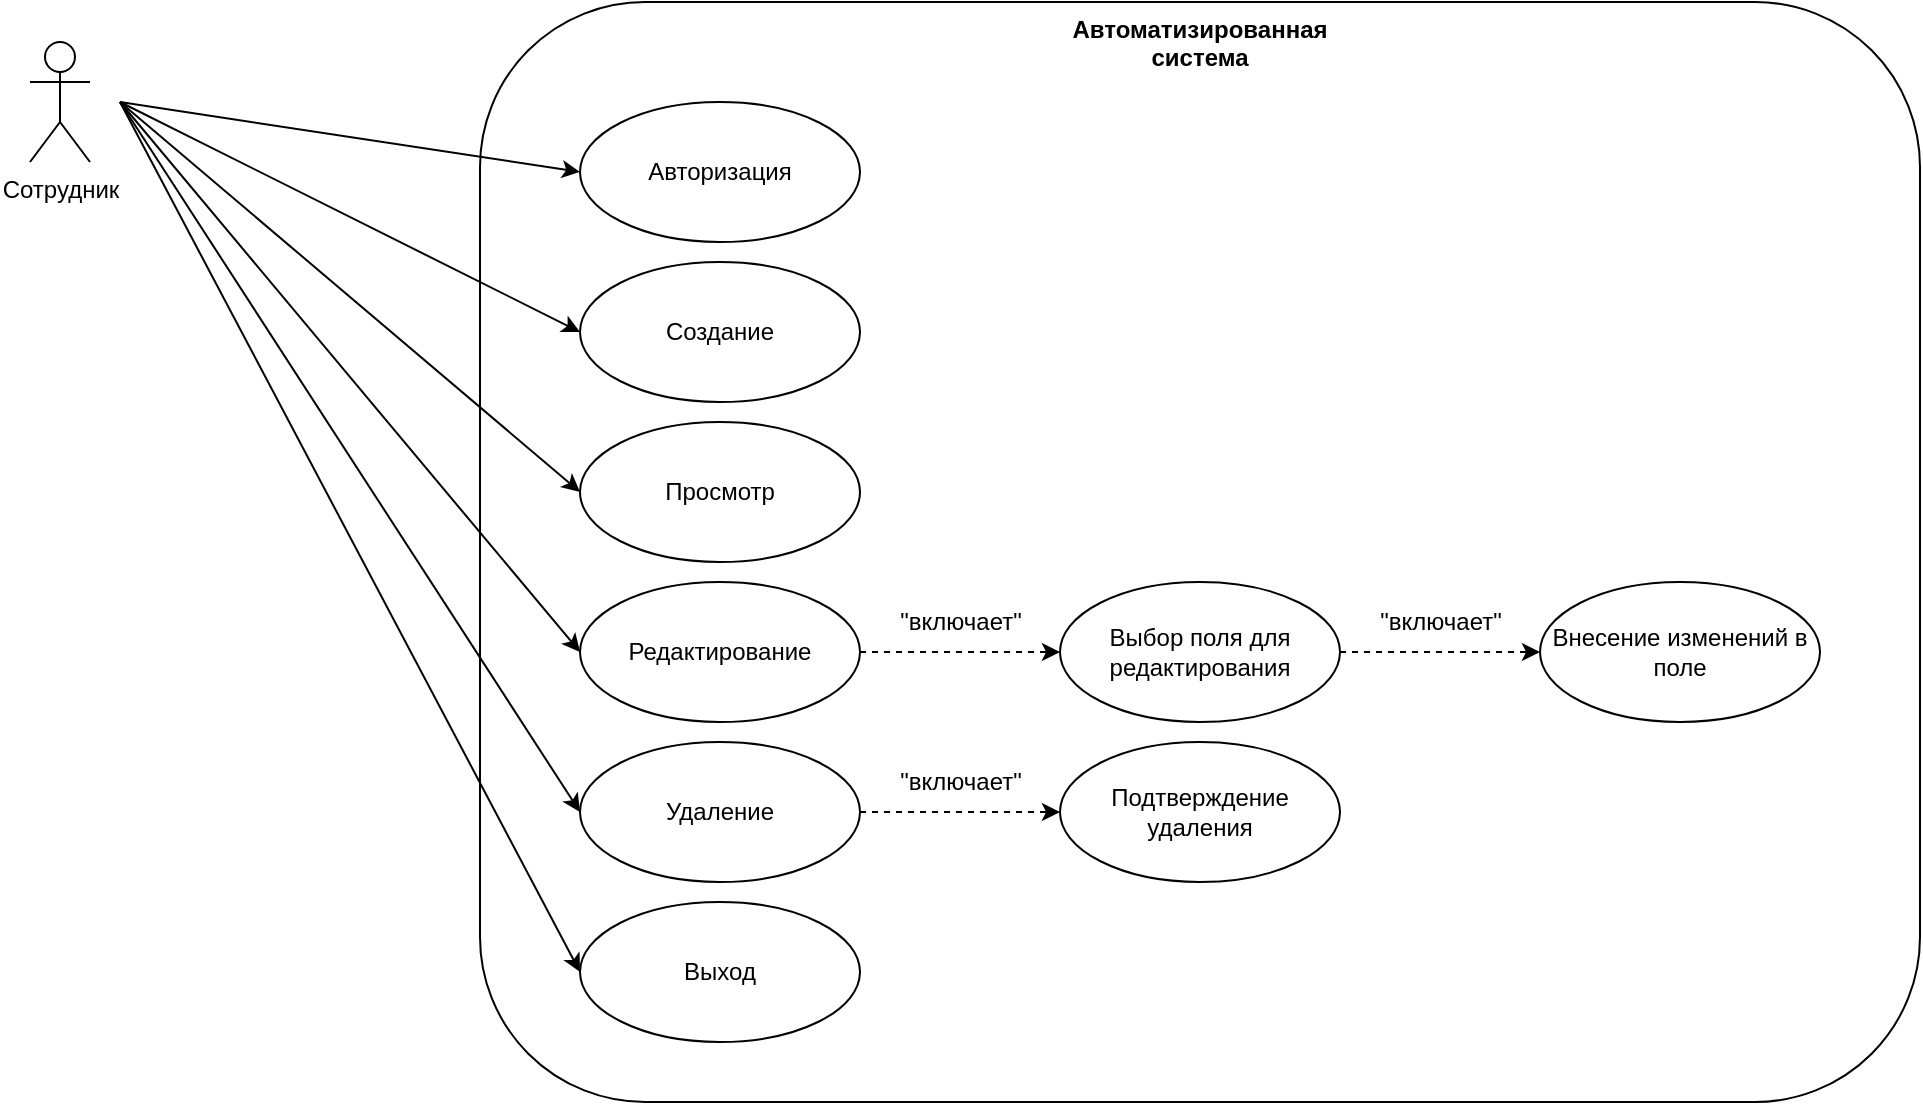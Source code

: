 <mxfile version="15.8.7" type="device"><diagram id="XdsR-3oXGaUUf0R2EBM8" name="Page-1"><mxGraphModel dx="1038" dy="649" grid="1" gridSize="10" guides="1" tooltips="1" connect="1" arrows="1" fold="1" page="1" pageScale="1" pageWidth="850" pageHeight="1100" math="0" shadow="0"><root><mxCell id="0"/><mxCell id="1" parent="0"/><mxCell id="JNfNc6hjv_6WPbaHwvkr-2" value="&lt;b&gt;Автоматизированная&lt;br&gt;система&lt;/b&gt;" style="rounded=1;whiteSpace=wrap;html=1;verticalAlign=top;" parent="1" vertex="1"><mxGeometry x="280" y="40" width="720" height="550" as="geometry"/></mxCell><mxCell id="aMyVok5DFkwJMgKD9U0Q-9" style="edgeStyle=none;rounded=0;orthogonalLoop=1;jettySize=auto;html=1;exitX=1;exitY=0.5;exitDx=0;exitDy=0;entryX=0;entryY=0.5;entryDx=0;entryDy=0;" parent="1" source="aMyVok5DFkwJMgKD9U0Q-7" target="aMyVok5DFkwJMgKD9U0Q-2" edge="1"><mxGeometry relative="1" as="geometry"/></mxCell><mxCell id="aMyVok5DFkwJMgKD9U0Q-10" style="edgeStyle=none;rounded=0;orthogonalLoop=1;jettySize=auto;html=1;exitX=1;exitY=0.5;exitDx=0;exitDy=0;entryX=0;entryY=0.5;entryDx=0;entryDy=0;" parent="1" source="aMyVok5DFkwJMgKD9U0Q-7" target="JNfNc6hjv_6WPbaHwvkr-5" edge="1"><mxGeometry relative="1" as="geometry"/></mxCell><mxCell id="aMyVok5DFkwJMgKD9U0Q-11" style="edgeStyle=none;rounded=0;orthogonalLoop=1;jettySize=auto;html=1;exitX=1;exitY=0.5;exitDx=0;exitDy=0;entryX=0;entryY=0.5;entryDx=0;entryDy=0;" parent="1" source="aMyVok5DFkwJMgKD9U0Q-7" target="JNfNc6hjv_6WPbaHwvkr-6" edge="1"><mxGeometry relative="1" as="geometry"/></mxCell><mxCell id="aMyVok5DFkwJMgKD9U0Q-12" style="edgeStyle=none;rounded=0;orthogonalLoop=1;jettySize=auto;html=1;exitX=1;exitY=0.5;exitDx=0;exitDy=0;entryX=0;entryY=0.5;entryDx=0;entryDy=0;" parent="1" source="aMyVok5DFkwJMgKD9U0Q-7" target="JNfNc6hjv_6WPbaHwvkr-7" edge="1"><mxGeometry relative="1" as="geometry"/></mxCell><mxCell id="aMyVok5DFkwJMgKD9U0Q-13" style="edgeStyle=none;rounded=0;orthogonalLoop=1;jettySize=auto;html=1;exitX=1;exitY=0.5;exitDx=0;exitDy=0;entryX=0;entryY=0.5;entryDx=0;entryDy=0;" parent="1" source="aMyVok5DFkwJMgKD9U0Q-7" target="aMyVok5DFkwJMgKD9U0Q-1" edge="1"><mxGeometry relative="1" as="geometry"/></mxCell><mxCell id="aMyVok5DFkwJMgKD9U0Q-15" style="edgeStyle=none;rounded=0;orthogonalLoop=1;jettySize=auto;html=1;exitX=1;exitY=0.5;exitDx=0;exitDy=0;entryX=0;entryY=0.5;entryDx=0;entryDy=0;" parent="1" source="aMyVok5DFkwJMgKD9U0Q-7" target="JNfNc6hjv_6WPbaHwvkr-8" edge="1"><mxGeometry relative="1" as="geometry"/></mxCell><mxCell id="aMyVok5DFkwJMgKD9U0Q-7" value="" style="rounded=0;whiteSpace=wrap;html=1;strokeColor=none;fillColor=none;" parent="1" vertex="1"><mxGeometry x="40" y="40" width="60" height="100" as="geometry"/></mxCell><mxCell id="JNfNc6hjv_6WPbaHwvkr-5" value="Создание" style="ellipse;whiteSpace=wrap;html=1;" parent="1" vertex="1"><mxGeometry x="330" y="170" width="140" height="70" as="geometry"/></mxCell><mxCell id="JNfNc6hjv_6WPbaHwvkr-6" value="Просмотр" style="ellipse;whiteSpace=wrap;html=1;" parent="1" vertex="1"><mxGeometry x="330" y="250" width="140" height="70" as="geometry"/></mxCell><mxCell id="Ry9f3snfyQuPtKphxKIg-13" style="edgeStyle=none;rounded=0;orthogonalLoop=1;jettySize=auto;html=1;exitX=1;exitY=0.5;exitDx=0;exitDy=0;entryX=0;entryY=0.5;entryDx=0;entryDy=0;dashed=1;" parent="1" source="JNfNc6hjv_6WPbaHwvkr-7" target="Ry9f3snfyQuPtKphxKIg-8" edge="1"><mxGeometry relative="1" as="geometry"/></mxCell><mxCell id="JNfNc6hjv_6WPbaHwvkr-7" value="Редактирование" style="ellipse;whiteSpace=wrap;html=1;" parent="1" vertex="1"><mxGeometry x="330" y="330" width="140" height="70" as="geometry"/></mxCell><mxCell id="JNfNc6hjv_6WPbaHwvkr-8" value="Выход" style="ellipse;whiteSpace=wrap;html=1;" parent="1" vertex="1"><mxGeometry x="330" y="490" width="140" height="70" as="geometry"/></mxCell><mxCell id="JNfNc6hjv_6WPbaHwvkr-1" value="Сотрудник" style="shape=umlActor;verticalLabelPosition=bottom;verticalAlign=top;html=1;outlineConnect=0;" parent="1" vertex="1"><mxGeometry x="55" y="60" width="30" height="60" as="geometry"/></mxCell><mxCell id="Ry9f3snfyQuPtKphxKIg-14" style="edgeStyle=none;rounded=0;orthogonalLoop=1;jettySize=auto;html=1;exitX=1;exitY=0.5;exitDx=0;exitDy=0;entryX=0;entryY=0.5;entryDx=0;entryDy=0;dashed=1;" parent="1" source="aMyVok5DFkwJMgKD9U0Q-1" target="Ry9f3snfyQuPtKphxKIg-10" edge="1"><mxGeometry relative="1" as="geometry"/></mxCell><mxCell id="aMyVok5DFkwJMgKD9U0Q-1" value="Удаление" style="ellipse;whiteSpace=wrap;html=1;" parent="1" vertex="1"><mxGeometry x="330" y="410" width="140" height="70" as="geometry"/></mxCell><mxCell id="aMyVok5DFkwJMgKD9U0Q-2" value="Авторизация" style="ellipse;whiteSpace=wrap;html=1;" parent="1" vertex="1"><mxGeometry x="330" y="90" width="140" height="70" as="geometry"/></mxCell><mxCell id="Ry9f3snfyQuPtKphxKIg-16" style="edgeStyle=none;rounded=0;orthogonalLoop=1;jettySize=auto;html=1;exitX=1;exitY=0.5;exitDx=0;exitDy=0;entryX=0;entryY=0.5;entryDx=0;entryDy=0;dashed=1;" parent="1" source="Ry9f3snfyQuPtKphxKIg-8" target="Ry9f3snfyQuPtKphxKIg-9" edge="1"><mxGeometry relative="1" as="geometry"/></mxCell><mxCell id="Ry9f3snfyQuPtKphxKIg-8" value="Выбор поля для редактирования" style="ellipse;whiteSpace=wrap;html=1;" parent="1" vertex="1"><mxGeometry x="570" y="330" width="140" height="70" as="geometry"/></mxCell><mxCell id="Ry9f3snfyQuPtKphxKIg-9" value="Внесение изменений в поле" style="ellipse;whiteSpace=wrap;html=1;" parent="1" vertex="1"><mxGeometry x="810" y="330" width="140" height="70" as="geometry"/></mxCell><mxCell id="Ry9f3snfyQuPtKphxKIg-10" value="Подтверждение удаления" style="ellipse;whiteSpace=wrap;html=1;" parent="1" vertex="1"><mxGeometry x="570" y="410" width="140" height="70" as="geometry"/></mxCell><mxCell id="Ry9f3snfyQuPtKphxKIg-12" style="edgeStyle=none;rounded=0;orthogonalLoop=1;jettySize=auto;html=1;exitX=1;exitY=0.5;exitDx=0;exitDy=0;dashed=1;" parent="1" edge="1"><mxGeometry relative="1" as="geometry"><mxPoint x="830" y="380" as="sourcePoint"/><mxPoint x="830" y="380" as="targetPoint"/></mxGeometry></mxCell><mxCell id="Ry9f3snfyQuPtKphxKIg-17" value="&quot;включает&quot;" style="text;html=1;align=center;verticalAlign=middle;resizable=0;points=[];autosize=1;strokeColor=none;fillColor=none;" parent="1" vertex="1"><mxGeometry x="480" y="340" width="80" height="20" as="geometry"/></mxCell><mxCell id="Ry9f3snfyQuPtKphxKIg-18" value="&quot;включает&quot;" style="text;html=1;align=center;verticalAlign=middle;resizable=0;points=[];autosize=1;strokeColor=none;fillColor=none;" parent="1" vertex="1"><mxGeometry x="480" y="420" width="80" height="20" as="geometry"/></mxCell><mxCell id="Ry9f3snfyQuPtKphxKIg-20" value="&quot;включает&quot;" style="text;html=1;align=center;verticalAlign=middle;resizable=0;points=[];autosize=1;strokeColor=none;fillColor=none;" parent="1" vertex="1"><mxGeometry x="720" y="340" width="80" height="20" as="geometry"/></mxCell></root></mxGraphModel></diagram></mxfile>